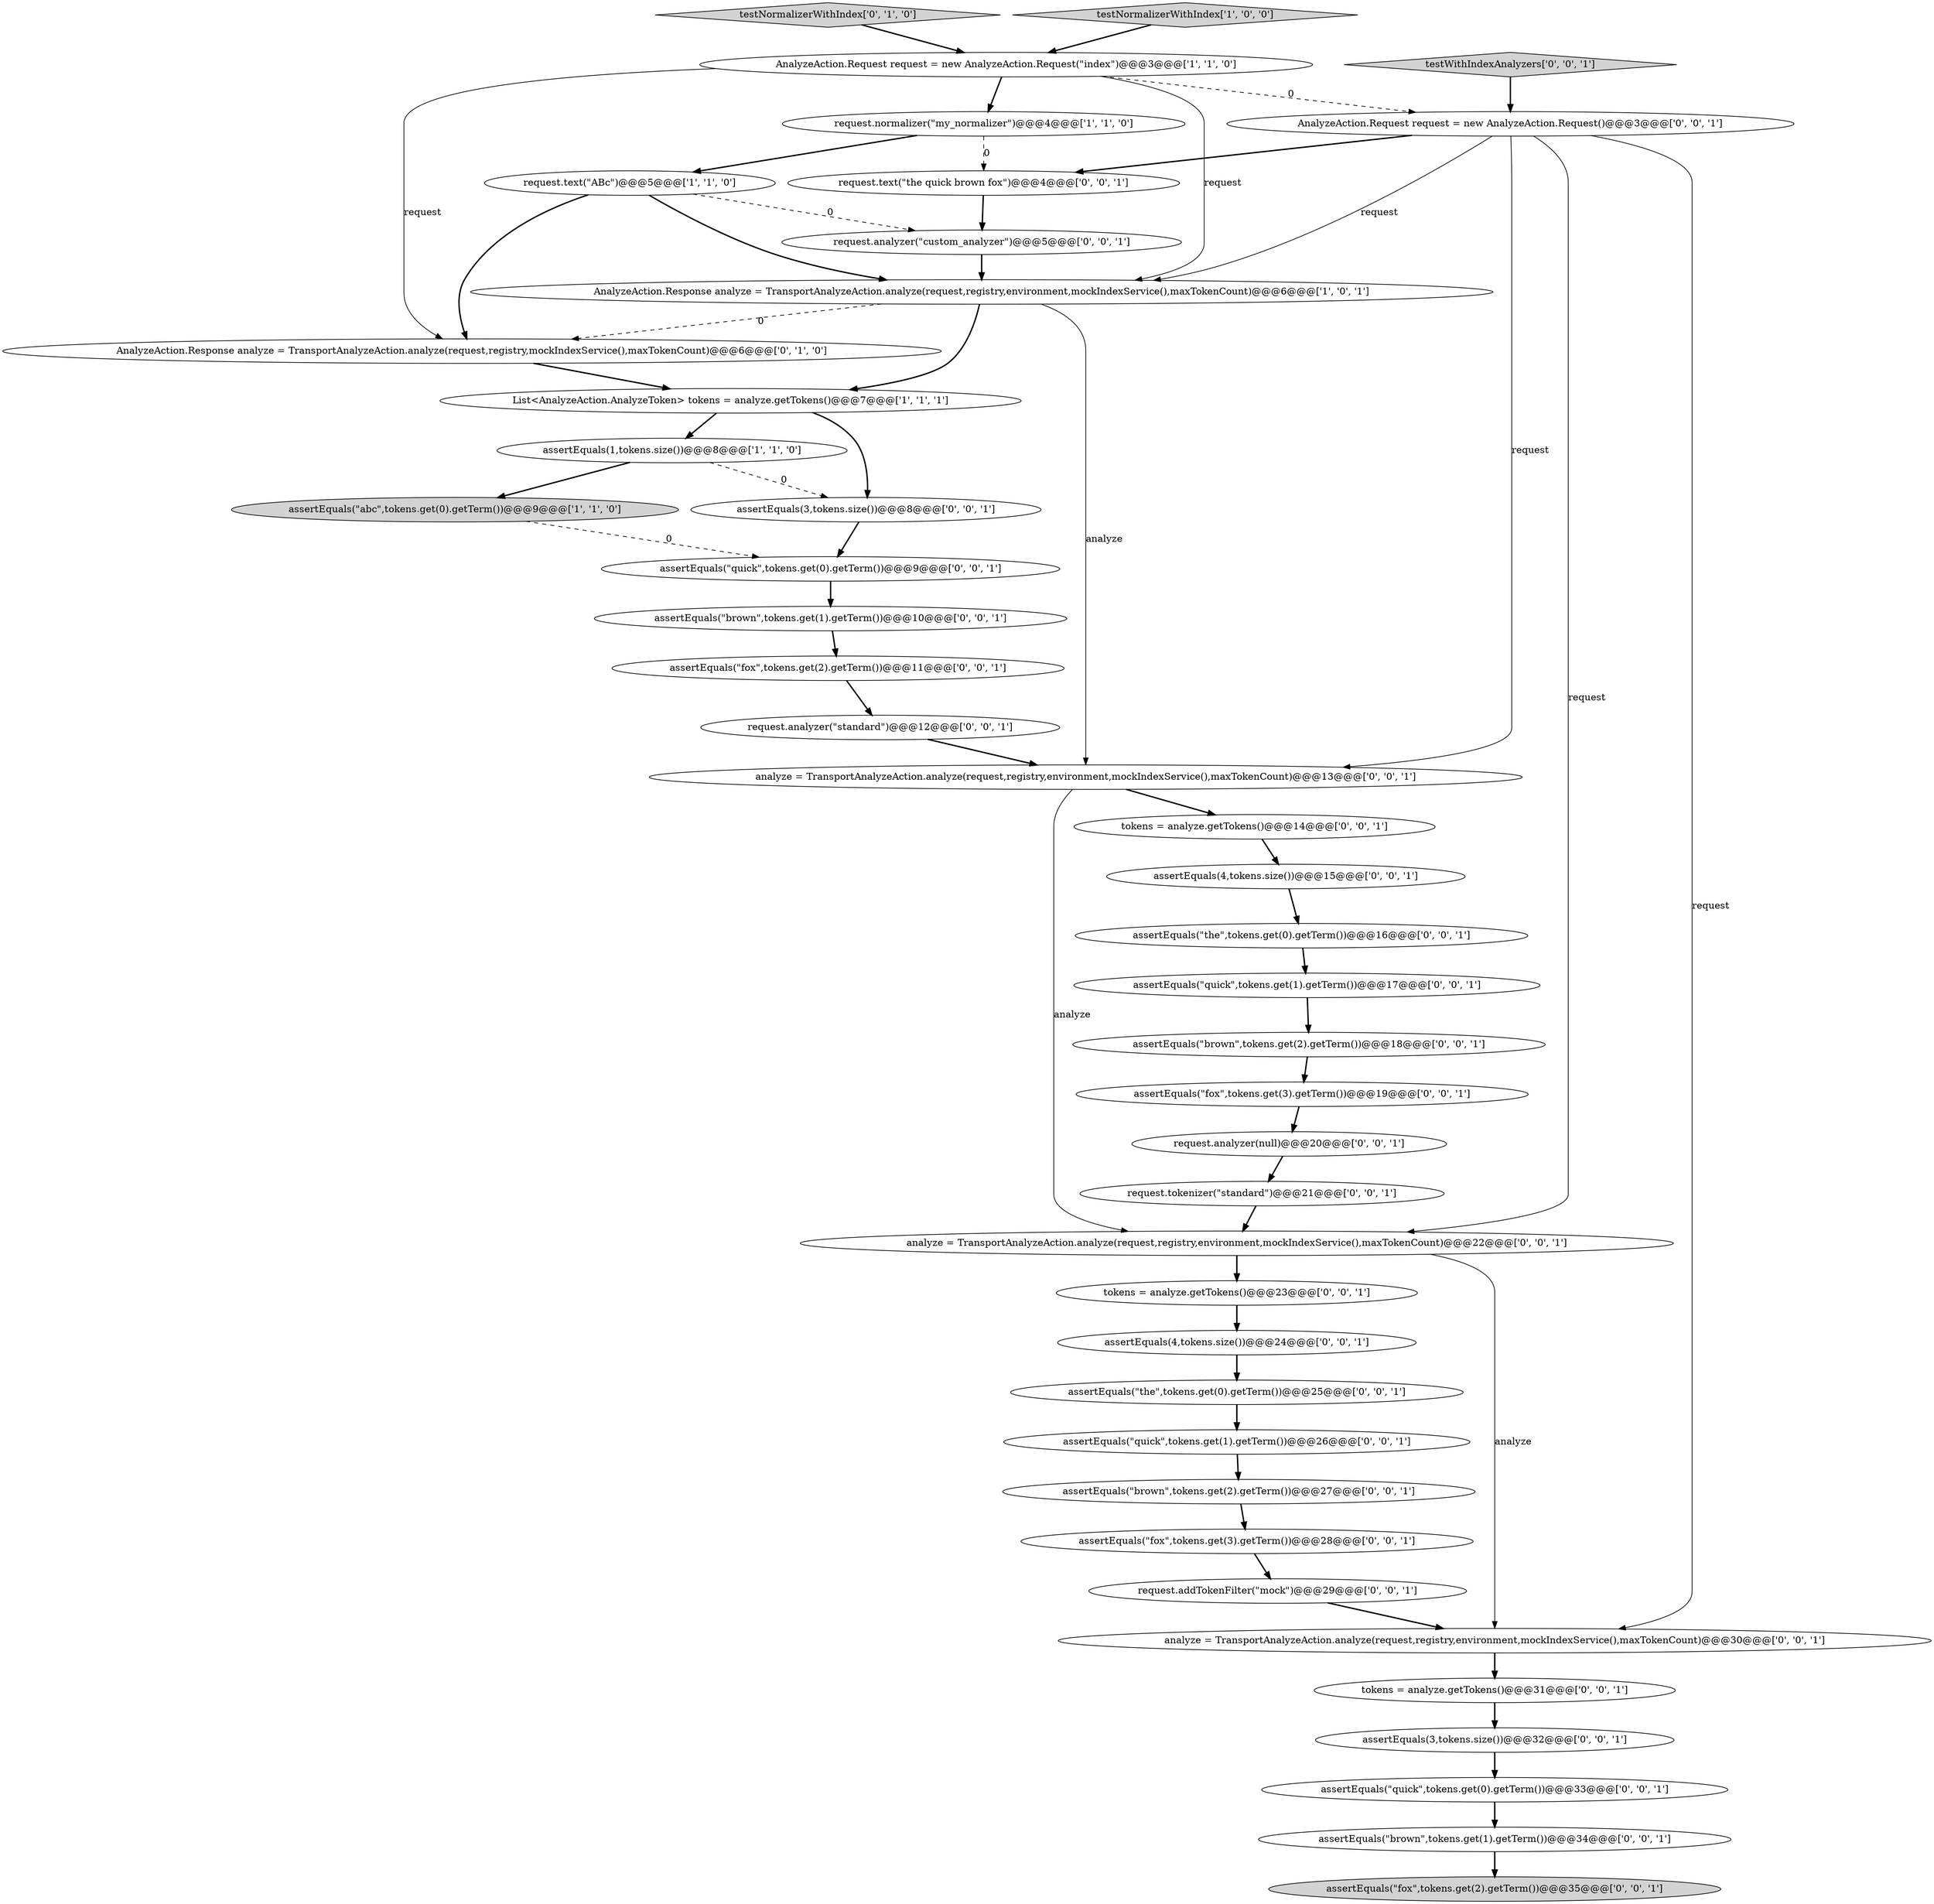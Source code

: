digraph {
1 [style = filled, label = "assertEquals(\"abc\",tokens.get(0).getTerm())@@@9@@@['1', '1', '0']", fillcolor = lightgray, shape = ellipse image = "AAA0AAABBB1BBB"];
36 [style = filled, label = "assertEquals(3,tokens.size())@@@8@@@['0', '0', '1']", fillcolor = white, shape = ellipse image = "AAA0AAABBB3BBB"];
39 [style = filled, label = "assertEquals(\"fox\",tokens.get(2).getTerm())@@@35@@@['0', '0', '1']", fillcolor = lightgray, shape = ellipse image = "AAA0AAABBB3BBB"];
33 [style = filled, label = "assertEquals(\"brown\",tokens.get(1).getTerm())@@@34@@@['0', '0', '1']", fillcolor = white, shape = ellipse image = "AAA0AAABBB3BBB"];
37 [style = filled, label = "request.text(\"the quick brown fox\")@@@4@@@['0', '0', '1']", fillcolor = white, shape = ellipse image = "AAA0AAABBB3BBB"];
34 [style = filled, label = "tokens = analyze.getTokens()@@@14@@@['0', '0', '1']", fillcolor = white, shape = ellipse image = "AAA0AAABBB3BBB"];
3 [style = filled, label = "AnalyzeAction.Response analyze = TransportAnalyzeAction.analyze(request,registry,environment,mockIndexService(),maxTokenCount)@@@6@@@['1', '0', '1']", fillcolor = white, shape = ellipse image = "AAA0AAABBB1BBB"];
0 [style = filled, label = "AnalyzeAction.Request request = new AnalyzeAction.Request(\"index\")@@@3@@@['1', '1', '0']", fillcolor = white, shape = ellipse image = "AAA0AAABBB1BBB"];
41 [style = filled, label = "request.analyzer(null)@@@20@@@['0', '0', '1']", fillcolor = white, shape = ellipse image = "AAA0AAABBB3BBB"];
30 [style = filled, label = "assertEquals(\"brown\",tokens.get(2).getTerm())@@@27@@@['0', '0', '1']", fillcolor = white, shape = ellipse image = "AAA0AAABBB3BBB"];
12 [style = filled, label = "request.addTokenFilter(\"mock\")@@@29@@@['0', '0', '1']", fillcolor = white, shape = ellipse image = "AAA0AAABBB3BBB"];
31 [style = filled, label = "testWithIndexAnalyzers['0', '0', '1']", fillcolor = lightgray, shape = diamond image = "AAA0AAABBB3BBB"];
40 [style = filled, label = "assertEquals(\"quick\",tokens.get(1).getTerm())@@@17@@@['0', '0', '1']", fillcolor = white, shape = ellipse image = "AAA0AAABBB3BBB"];
19 [style = filled, label = "analyze = TransportAnalyzeAction.analyze(request,registry,environment,mockIndexService(),maxTokenCount)@@@22@@@['0', '0', '1']", fillcolor = white, shape = ellipse image = "AAA0AAABBB3BBB"];
2 [style = filled, label = "request.normalizer(\"my_normalizer\")@@@4@@@['1', '1', '0']", fillcolor = white, shape = ellipse image = "AAA0AAABBB1BBB"];
25 [style = filled, label = "assertEquals(\"quick\",tokens.get(1).getTerm())@@@26@@@['0', '0', '1']", fillcolor = white, shape = ellipse image = "AAA0AAABBB3BBB"];
16 [style = filled, label = "assertEquals(\"quick\",tokens.get(0).getTerm())@@@9@@@['0', '0', '1']", fillcolor = white, shape = ellipse image = "AAA0AAABBB3BBB"];
10 [style = filled, label = "tokens = analyze.getTokens()@@@31@@@['0', '0', '1']", fillcolor = white, shape = ellipse image = "AAA0AAABBB3BBB"];
5 [style = filled, label = "assertEquals(1,tokens.size())@@@8@@@['1', '1', '0']", fillcolor = white, shape = ellipse image = "AAA0AAABBB1BBB"];
24 [style = filled, label = "request.tokenizer(\"standard\")@@@21@@@['0', '0', '1']", fillcolor = white, shape = ellipse image = "AAA0AAABBB3BBB"];
21 [style = filled, label = "assertEquals(\"fox\",tokens.get(3).getTerm())@@@28@@@['0', '0', '1']", fillcolor = white, shape = ellipse image = "AAA0AAABBB3BBB"];
29 [style = filled, label = "assertEquals(\"brown\",tokens.get(2).getTerm())@@@18@@@['0', '0', '1']", fillcolor = white, shape = ellipse image = "AAA0AAABBB3BBB"];
38 [style = filled, label = "request.analyzer(\"custom_analyzer\")@@@5@@@['0', '0', '1']", fillcolor = white, shape = ellipse image = "AAA0AAABBB3BBB"];
14 [style = filled, label = "assertEquals(\"the\",tokens.get(0).getTerm())@@@16@@@['0', '0', '1']", fillcolor = white, shape = ellipse image = "AAA0AAABBB3BBB"];
11 [style = filled, label = "AnalyzeAction.Request request = new AnalyzeAction.Request()@@@3@@@['0', '0', '1']", fillcolor = white, shape = ellipse image = "AAA0AAABBB3BBB"];
18 [style = filled, label = "analyze = TransportAnalyzeAction.analyze(request,registry,environment,mockIndexService(),maxTokenCount)@@@30@@@['0', '0', '1']", fillcolor = white, shape = ellipse image = "AAA0AAABBB3BBB"];
35 [style = filled, label = "assertEquals(\"fox\",tokens.get(3).getTerm())@@@19@@@['0', '0', '1']", fillcolor = white, shape = ellipse image = "AAA0AAABBB3BBB"];
9 [style = filled, label = "testNormalizerWithIndex['0', '1', '0']", fillcolor = lightgray, shape = diamond image = "AAA0AAABBB2BBB"];
8 [style = filled, label = "AnalyzeAction.Response analyze = TransportAnalyzeAction.analyze(request,registry,mockIndexService(),maxTokenCount)@@@6@@@['0', '1', '0']", fillcolor = white, shape = ellipse image = "AAA1AAABBB2BBB"];
4 [style = filled, label = "testNormalizerWithIndex['1', '0', '0']", fillcolor = lightgray, shape = diamond image = "AAA0AAABBB1BBB"];
27 [style = filled, label = "analyze = TransportAnalyzeAction.analyze(request,registry,environment,mockIndexService(),maxTokenCount)@@@13@@@['0', '0', '1']", fillcolor = white, shape = ellipse image = "AAA0AAABBB3BBB"];
32 [style = filled, label = "assertEquals(\"quick\",tokens.get(0).getTerm())@@@33@@@['0', '0', '1']", fillcolor = white, shape = ellipse image = "AAA0AAABBB3BBB"];
23 [style = filled, label = "request.analyzer(\"standard\")@@@12@@@['0', '0', '1']", fillcolor = white, shape = ellipse image = "AAA0AAABBB3BBB"];
13 [style = filled, label = "assertEquals(3,tokens.size())@@@32@@@['0', '0', '1']", fillcolor = white, shape = ellipse image = "AAA0AAABBB3BBB"];
7 [style = filled, label = "List<AnalyzeAction.AnalyzeToken> tokens = analyze.getTokens()@@@7@@@['1', '1', '1']", fillcolor = white, shape = ellipse image = "AAA0AAABBB1BBB"];
22 [style = filled, label = "assertEquals(\"the\",tokens.get(0).getTerm())@@@25@@@['0', '0', '1']", fillcolor = white, shape = ellipse image = "AAA0AAABBB3BBB"];
28 [style = filled, label = "tokens = analyze.getTokens()@@@23@@@['0', '0', '1']", fillcolor = white, shape = ellipse image = "AAA0AAABBB3BBB"];
26 [style = filled, label = "assertEquals(\"fox\",tokens.get(2).getTerm())@@@11@@@['0', '0', '1']", fillcolor = white, shape = ellipse image = "AAA0AAABBB3BBB"];
17 [style = filled, label = "assertEquals(4,tokens.size())@@@24@@@['0', '0', '1']", fillcolor = white, shape = ellipse image = "AAA0AAABBB3BBB"];
20 [style = filled, label = "assertEquals(4,tokens.size())@@@15@@@['0', '0', '1']", fillcolor = white, shape = ellipse image = "AAA0AAABBB3BBB"];
15 [style = filled, label = "assertEquals(\"brown\",tokens.get(1).getTerm())@@@10@@@['0', '0', '1']", fillcolor = white, shape = ellipse image = "AAA0AAABBB3BBB"];
6 [style = filled, label = "request.text(\"ABc\")@@@5@@@['1', '1', '0']", fillcolor = white, shape = ellipse image = "AAA0AAABBB1BBB"];
2->37 [style = dashed, label="0"];
11->19 [style = solid, label="request"];
0->8 [style = solid, label="request"];
11->27 [style = solid, label="request"];
36->16 [style = bold, label=""];
31->11 [style = bold, label=""];
35->41 [style = bold, label=""];
19->28 [style = bold, label=""];
30->21 [style = bold, label=""];
41->24 [style = bold, label=""];
5->1 [style = bold, label=""];
29->35 [style = bold, label=""];
16->15 [style = bold, label=""];
9->0 [style = bold, label=""];
11->3 [style = solid, label="request"];
3->7 [style = bold, label=""];
6->8 [style = bold, label=""];
34->20 [style = bold, label=""];
21->12 [style = bold, label=""];
7->36 [style = bold, label=""];
37->38 [style = bold, label=""];
38->3 [style = bold, label=""];
0->11 [style = dashed, label="0"];
10->13 [style = bold, label=""];
33->39 [style = bold, label=""];
11->18 [style = solid, label="request"];
22->25 [style = bold, label=""];
15->26 [style = bold, label=""];
18->10 [style = bold, label=""];
6->3 [style = bold, label=""];
12->18 [style = bold, label=""];
19->18 [style = solid, label="analyze"];
0->3 [style = solid, label="request"];
40->29 [style = bold, label=""];
1->16 [style = dashed, label="0"];
2->6 [style = bold, label=""];
7->5 [style = bold, label=""];
8->7 [style = bold, label=""];
26->23 [style = bold, label=""];
27->19 [style = solid, label="analyze"];
11->37 [style = bold, label=""];
24->19 [style = bold, label=""];
17->22 [style = bold, label=""];
5->36 [style = dashed, label="0"];
0->2 [style = bold, label=""];
27->34 [style = bold, label=""];
14->40 [style = bold, label=""];
32->33 [style = bold, label=""];
13->32 [style = bold, label=""];
20->14 [style = bold, label=""];
3->8 [style = dashed, label="0"];
25->30 [style = bold, label=""];
6->38 [style = dashed, label="0"];
3->27 [style = solid, label="analyze"];
4->0 [style = bold, label=""];
28->17 [style = bold, label=""];
23->27 [style = bold, label=""];
}

